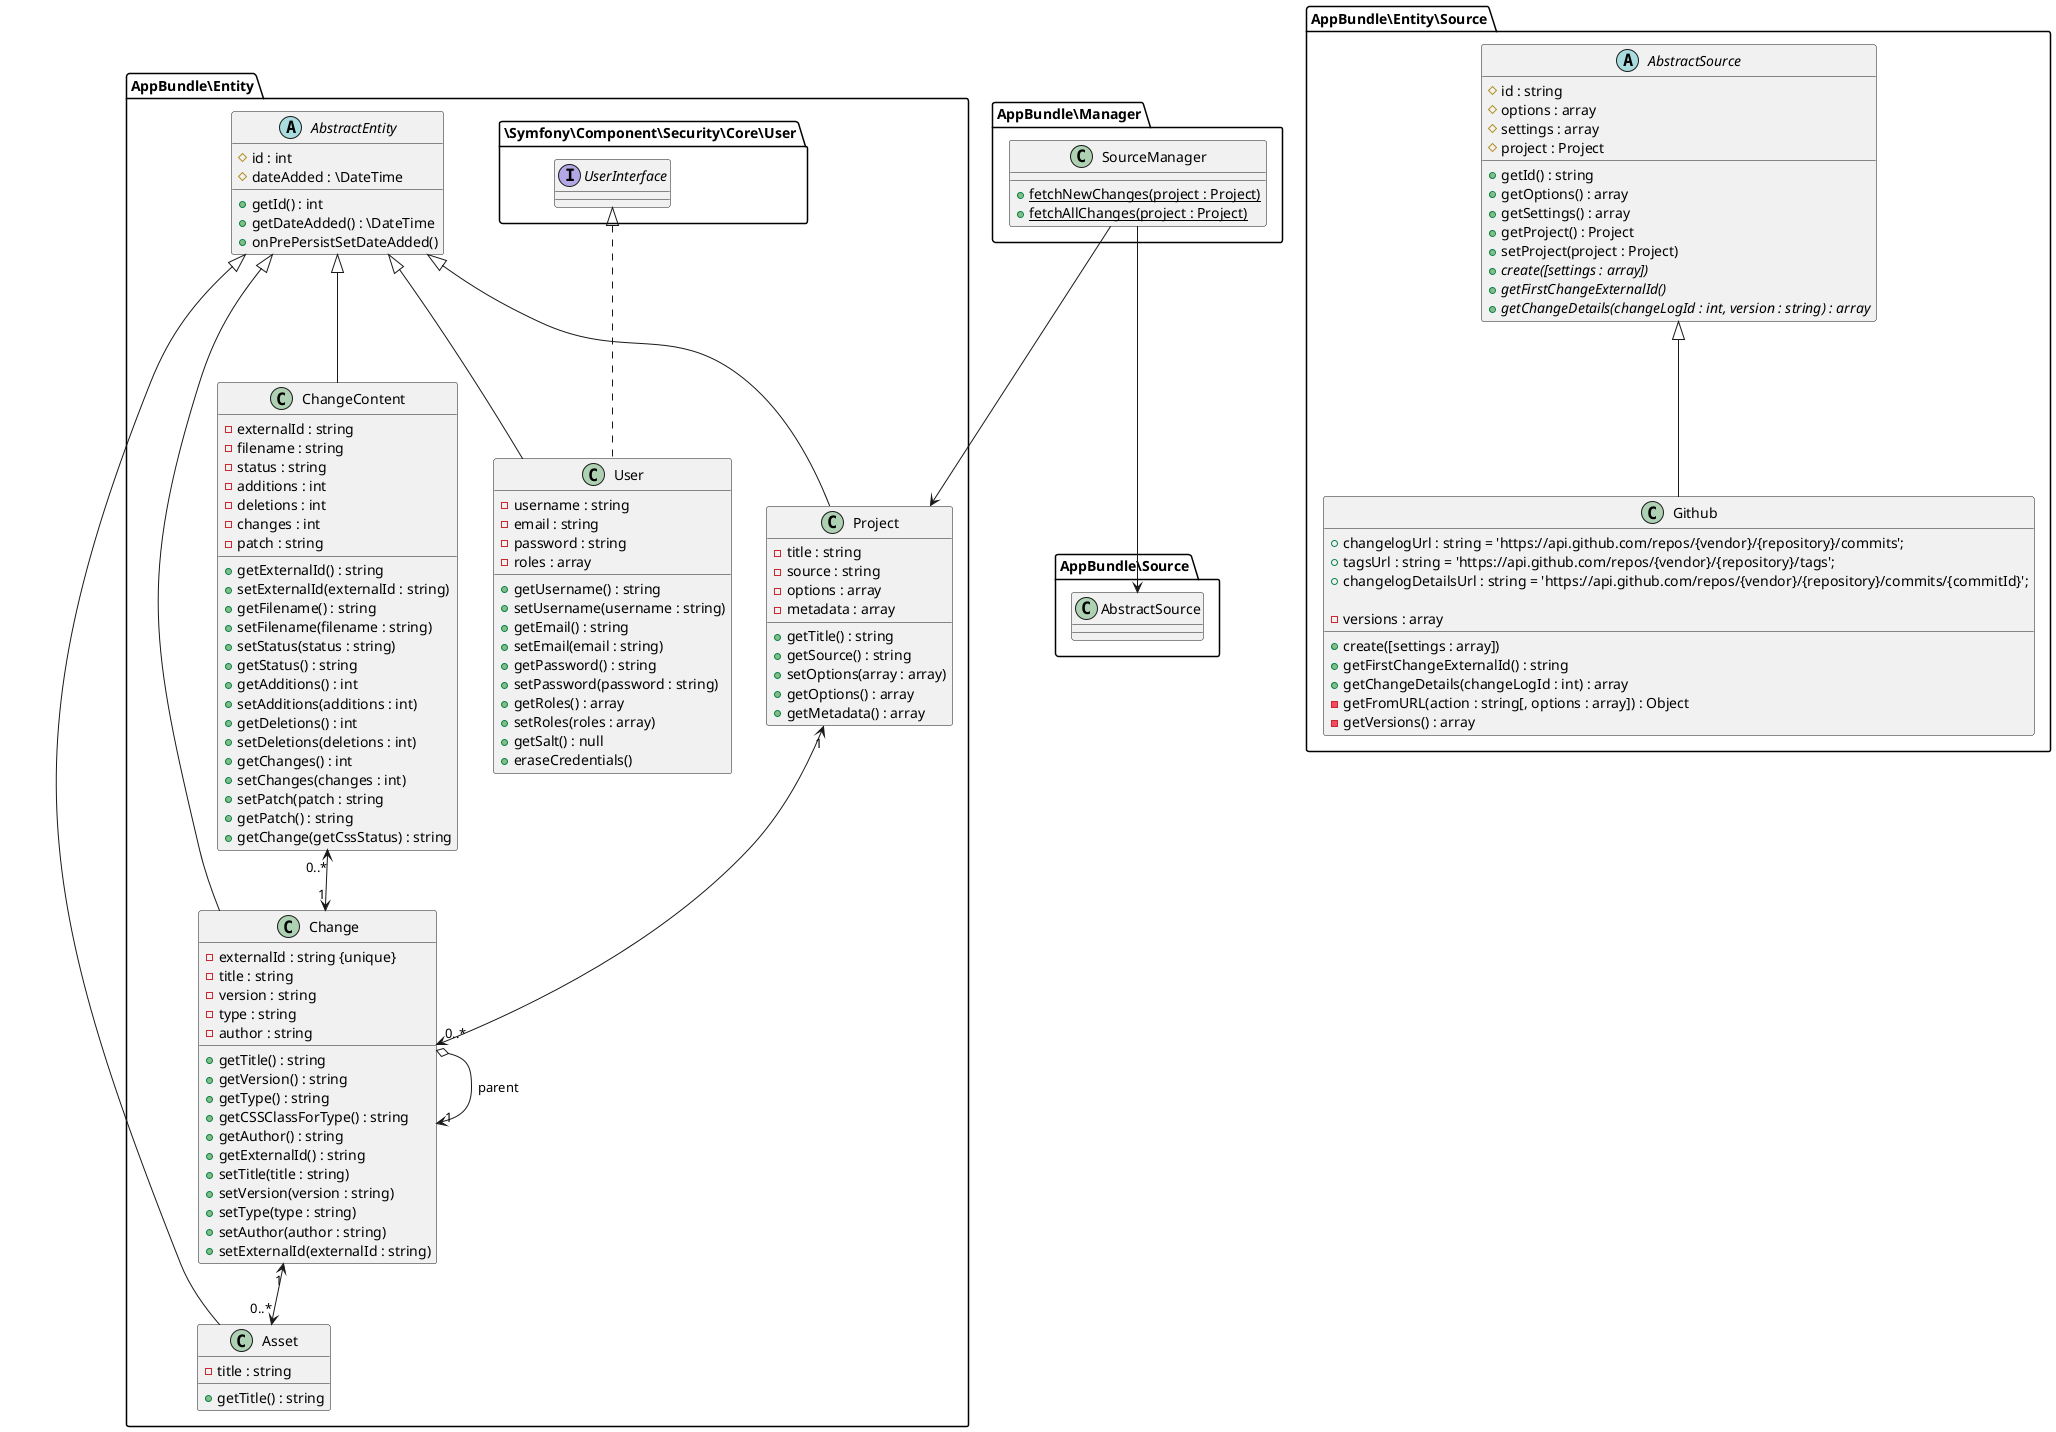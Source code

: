 @startuml

AppBundle\Manager.SourceManager --> AppBundle\Entity.Project
AppBundle\Manager.SourceManager --> AppBundle\Source.AbstractSource

namespace AppBundle\Manager {
    class SourceManager {
        + {static} fetchNewChanges(project : Project)
        + {static} fetchAllChanges(project : Project)
    }
}

namespace AppBundle\Entity\Source {
    abstract class AbstractSource {
        # id : string
        # options : array
        # settings : array
        # project : Project
        + getId() : string
        + getOptions() : array
        + getSettings() : array
        + getProject() : Project
        + setProject(project : Project)
        {abstract} + create([settings : array])
        {abstract} + getFirstChangeExternalId()
        {abstract} + getChangeDetails(changeLogId : int, version : string) : array
    }
    class Github extends AbstractSource {
        + changelogUrl : string = 'https://api.github.com/repos/{vendor}/{repository}/commits';
	    + tagsUrl : string = 'https://api.github.com/repos/{vendor}/{repository}/tags';
	    + changelogDetailsUrl : string = 'https://api.github.com/repos/{vendor}/{repository}/commits/{commitId}';

        + create([settings : array])
        + getFirstChangeExternalId() : string
        + getChangeDetails(changeLogId : int) : array
        - getFromURL(action : string[, options : array]) : Object
        - versions : array
        - getVersions() : array
    }
}

namespace AppBundle\Entity {
    abstract class AbstractEntity {
        # id : int
        # dateAdded : \DateTime
        + getId() : int
        + getDateAdded() : \DateTime
        + onPrePersistSetDateAdded()
    }
    class Asset extends AbstractEntity {
        - title : string
        + getTitle() : string
    }
    class Change extends AbstractEntity {
        - externalId : string {unique}
        - title : string
        - version : string
        - type : string
        - author : string
        + getTitle() : string
        + getVersion() : string
        + getType() : string
        + getCSSClassForType() : string
        + getAuthor() : string
        + getExternalId() : string
        + setTitle(title : string)
        + setVersion(version : string)
        + setType(type : string)
        + setAuthor(author : string)
        + setExternalId(externalId : string)
    }
    Change o-> "1" Change : parent
    class ChangeContent extends AbstractEntity {
    	- externalId : string
    	+ getExternalId() : string
    	+ setExternalId(externalId : string)
    	- filename : string
    	+ getFilename() : string
    	+ setFilename(filename : string)
    	- status : string
    	+ setStatus(status : string)
    	+ getStatus() : string
    	- additions : int
    	+ getAdditions() : int
    	+ setAdditions(additions : int)
    	- deletions : int
    	+ getDeletions() : int
    	+ setDeletions(deletions : int)
    	- changes : int
    	+ getChanges() : int
    	+ setChanges(changes : int)
    	- patch : string
    	+ setPatch(patch : string
    	+ getPatch() : string
    	+ getChange(getCssStatus) : string
    }

    ChangeContent "0..*" <--> "1" Change

    class Project extends AbstractEntity {
        - title : string
        - source : string
        - options : array
        - metadata : array
        + getTitle() : string
        + getSource() : string
        + setOptions(array : array)
        + getOptions() : array
        + getMetadata() : array
    }
    class User extends AbstractEntity implements \Symfony\Component\Security\Core\User.UserInterface {
        - username : string
        - email : string
        - password : string
        - roles : array
        + getUsername() : string
        + setUsername(username : string)
        + getEmail() : string
        + setEmail(email : string)
        + getPassword() : string
        + setPassword(password : string)
        + getRoles() : array
        + setRoles(roles : array)
        + getSalt() : null
        + eraseCredentials()
    }

    Change "1" <--> "0..*" Asset
    Project "1" <--> "0..*" Change
}


@enduml